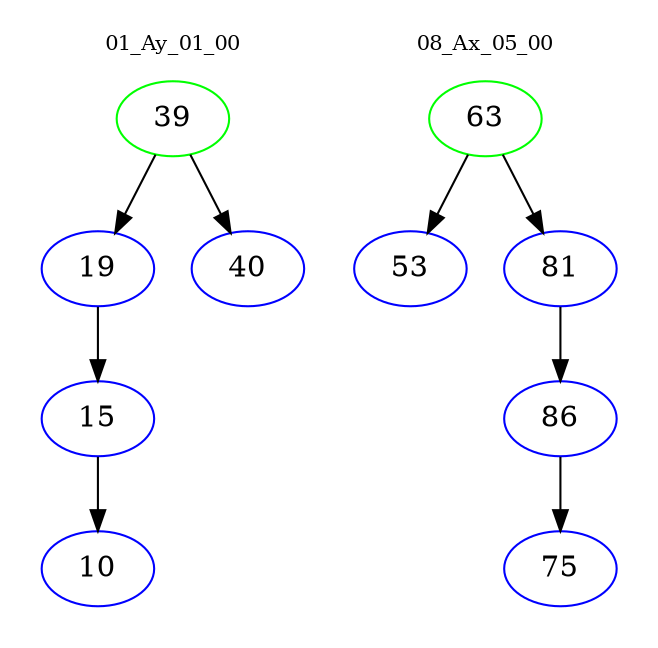 digraph{
subgraph cluster_0 {
color = white
label = "01_Ay_01_00";
fontsize=10;
T0_39 [label="39", color="green"]
T0_39 -> T0_19 [color="black"]
T0_19 [label="19", color="blue"]
T0_19 -> T0_15 [color="black"]
T0_15 [label="15", color="blue"]
T0_15 -> T0_10 [color="black"]
T0_10 [label="10", color="blue"]
T0_39 -> T0_40 [color="black"]
T0_40 [label="40", color="blue"]
}
subgraph cluster_1 {
color = white
label = "08_Ax_05_00";
fontsize=10;
T1_63 [label="63", color="green"]
T1_63 -> T1_53 [color="black"]
T1_53 [label="53", color="blue"]
T1_63 -> T1_81 [color="black"]
T1_81 [label="81", color="blue"]
T1_81 -> T1_86 [color="black"]
T1_86 [label="86", color="blue"]
T1_86 -> T1_75 [color="black"]
T1_75 [label="75", color="blue"]
}
}
